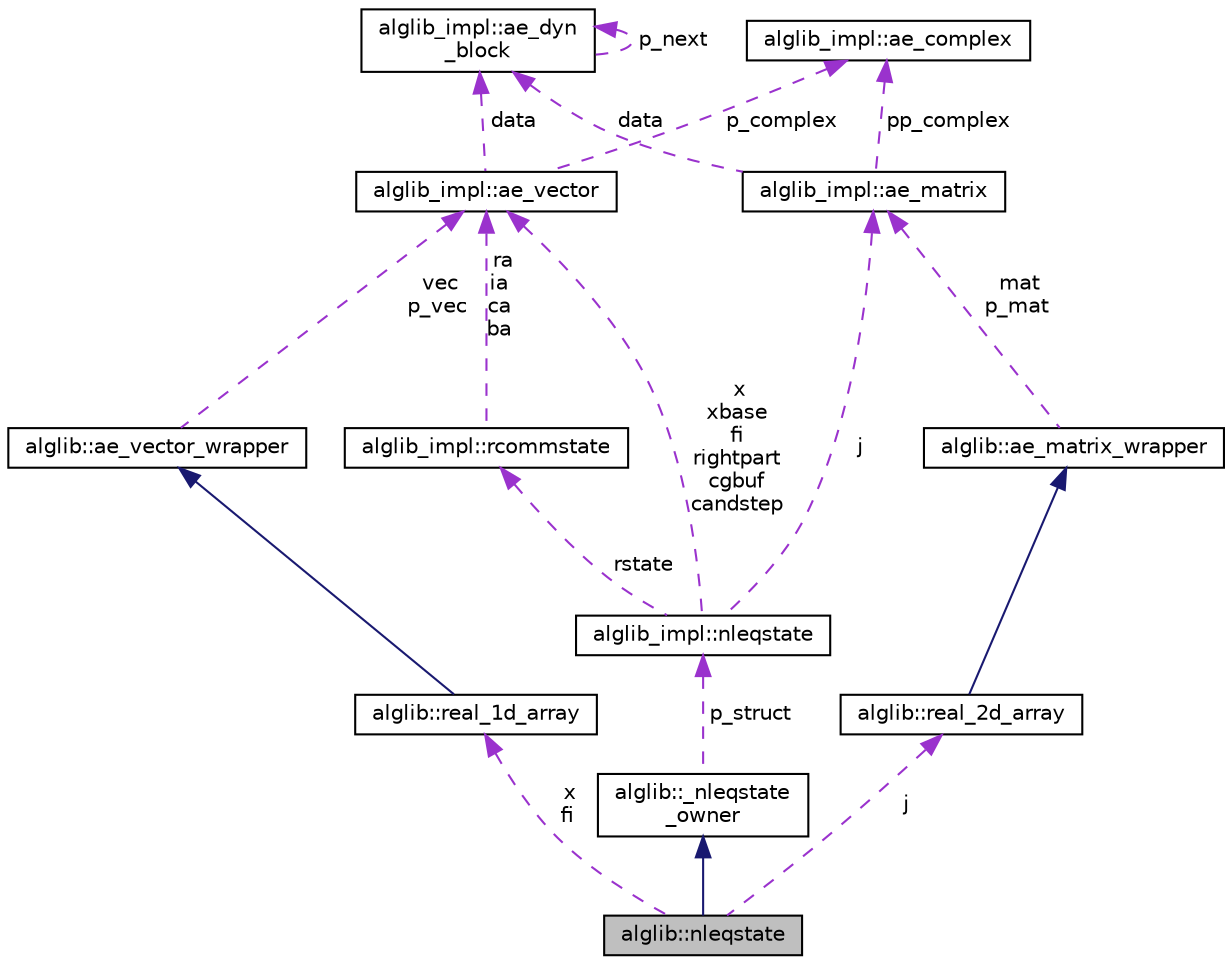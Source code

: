 digraph "alglib::nleqstate"
{
  edge [fontname="Helvetica",fontsize="10",labelfontname="Helvetica",labelfontsize="10"];
  node [fontname="Helvetica",fontsize="10",shape=record];
  Node2 [label="alglib::nleqstate",height=0.2,width=0.4,color="black", fillcolor="grey75", style="filled", fontcolor="black"];
  Node3 -> Node2 [dir="back",color="midnightblue",fontsize="10",style="solid",fontname="Helvetica"];
  Node3 [label="alglib::_nleqstate\l_owner",height=0.2,width=0.4,color="black", fillcolor="white", style="filled",URL="$classalglib_1_1__nleqstate__owner.html"];
  Node4 -> Node3 [dir="back",color="darkorchid3",fontsize="10",style="dashed",label=" p_struct" ,fontname="Helvetica"];
  Node4 [label="alglib_impl::nleqstate",height=0.2,width=0.4,color="black", fillcolor="white", style="filled",URL="$structalglib__impl_1_1nleqstate.html"];
  Node5 -> Node4 [dir="back",color="darkorchid3",fontsize="10",style="dashed",label=" rstate" ,fontname="Helvetica"];
  Node5 [label="alglib_impl::rcommstate",height=0.2,width=0.4,color="black", fillcolor="white", style="filled",URL="$structalglib__impl_1_1rcommstate.html"];
  Node6 -> Node5 [dir="back",color="darkorchid3",fontsize="10",style="dashed",label=" ra\nia\nca\nba" ,fontname="Helvetica"];
  Node6 [label="alglib_impl::ae_vector",height=0.2,width=0.4,color="black", fillcolor="white", style="filled",URL="$structalglib__impl_1_1ae__vector.html"];
  Node7 -> Node6 [dir="back",color="darkorchid3",fontsize="10",style="dashed",label=" data" ,fontname="Helvetica"];
  Node7 [label="alglib_impl::ae_dyn\l_block",height=0.2,width=0.4,color="black", fillcolor="white", style="filled",URL="$structalglib__impl_1_1ae__dyn__block.html"];
  Node7 -> Node7 [dir="back",color="darkorchid3",fontsize="10",style="dashed",label=" p_next" ,fontname="Helvetica"];
  Node8 -> Node6 [dir="back",color="darkorchid3",fontsize="10",style="dashed",label=" p_complex" ,fontname="Helvetica"];
  Node8 [label="alglib_impl::ae_complex",height=0.2,width=0.4,color="black", fillcolor="white", style="filled",URL="$structalglib__impl_1_1ae__complex.html"];
  Node6 -> Node4 [dir="back",color="darkorchid3",fontsize="10",style="dashed",label=" x\nxbase\nfi\nrightpart\ncgbuf\ncandstep" ,fontname="Helvetica"];
  Node9 -> Node4 [dir="back",color="darkorchid3",fontsize="10",style="dashed",label=" j" ,fontname="Helvetica"];
  Node9 [label="alglib_impl::ae_matrix",height=0.2,width=0.4,color="black", fillcolor="white", style="filled",URL="$structalglib__impl_1_1ae__matrix.html"];
  Node7 -> Node9 [dir="back",color="darkorchid3",fontsize="10",style="dashed",label=" data" ,fontname="Helvetica"];
  Node8 -> Node9 [dir="back",color="darkorchid3",fontsize="10",style="dashed",label=" pp_complex" ,fontname="Helvetica"];
  Node10 -> Node2 [dir="back",color="darkorchid3",fontsize="10",style="dashed",label=" x\nfi" ,fontname="Helvetica"];
  Node10 [label="alglib::real_1d_array",height=0.2,width=0.4,color="black", fillcolor="white", style="filled",URL="$classalglib_1_1real__1d__array.html"];
  Node11 -> Node10 [dir="back",color="midnightblue",fontsize="10",style="solid",fontname="Helvetica"];
  Node11 [label="alglib::ae_vector_wrapper",height=0.2,width=0.4,color="black", fillcolor="white", style="filled",URL="$classalglib_1_1ae__vector__wrapper.html"];
  Node6 -> Node11 [dir="back",color="darkorchid3",fontsize="10",style="dashed",label=" vec\np_vec" ,fontname="Helvetica"];
  Node12 -> Node2 [dir="back",color="darkorchid3",fontsize="10",style="dashed",label=" j" ,fontname="Helvetica"];
  Node12 [label="alglib::real_2d_array",height=0.2,width=0.4,color="black", fillcolor="white", style="filled",URL="$classalglib_1_1real__2d__array.html"];
  Node13 -> Node12 [dir="back",color="midnightblue",fontsize="10",style="solid",fontname="Helvetica"];
  Node13 [label="alglib::ae_matrix_wrapper",height=0.2,width=0.4,color="black", fillcolor="white", style="filled",URL="$classalglib_1_1ae__matrix__wrapper.html"];
  Node9 -> Node13 [dir="back",color="darkorchid3",fontsize="10",style="dashed",label=" mat\np_mat" ,fontname="Helvetica"];
}
